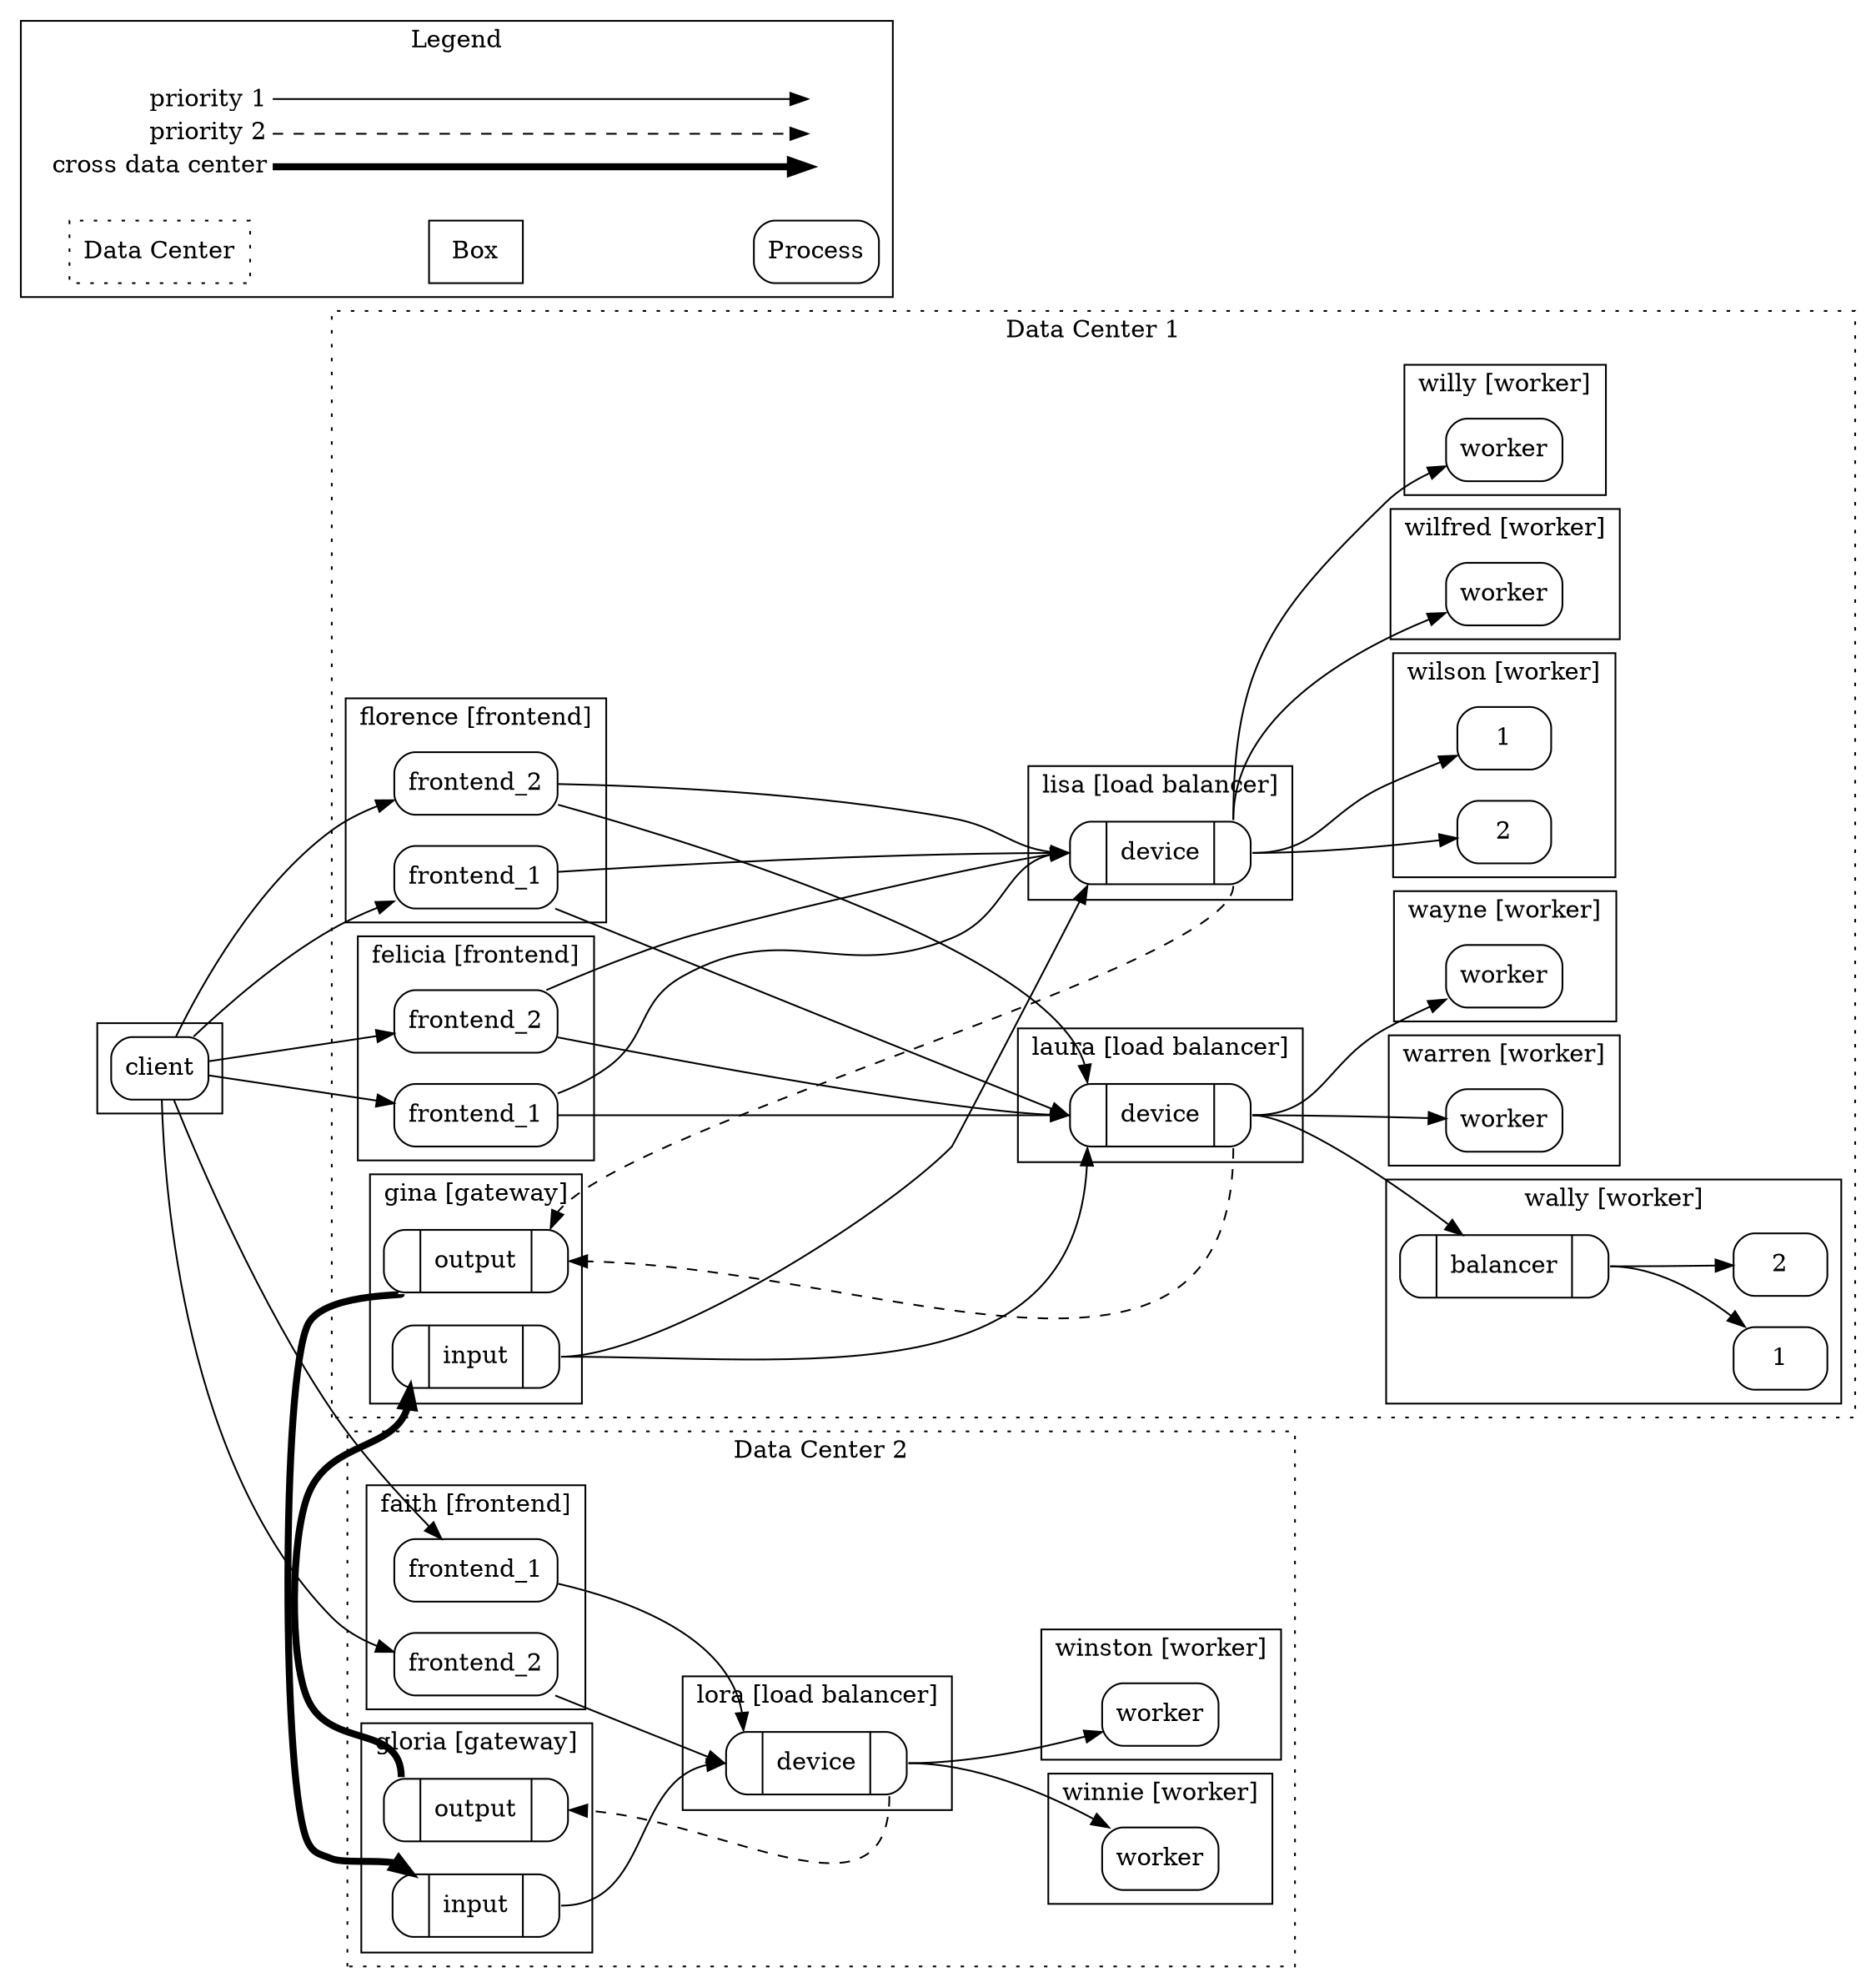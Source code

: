 digraph topology {
    node [style=rounded shape=box]
    subgraph cluster_DC1 {

        // Frontends

        subgraph cluster_felicia {
            felicia_1 [label=frontend_1]
            felicia_2 [label=frontend_2]

            label="felicia [frontend]"
            ip="127.1.5.1"
        }

        subgraph cluster_florence {
            florence_1 [label=frontend_1]
            florence_2 [label=frontend_2]

            label="florence [frontend]"
            ip="127.1.5.2"
        }

        // Load Balancers

        subgraph cluster_gina {
            gina_input [shape="record" label="{<ext> | input | <int>}" appname=input]
            gina_output [shape="record" label="{<ext> | output | <int>}" appname=output]

            label="gina [gateway]"
            ip="127.1.6.1"
        }

        subgraph cluster_laura {
            laura_device [shape="record" label="{<in> | device | <out>}" appname=device]
            label="laura [load balancer]"
            ip="127.1.11.1"
        }
        subgraph cluster_lisa {
            lisa_device [shape="record" label="{<in> | device | <out>}" appname=device]
            label="lisa [load balancer]"
            ip="127.1.11.2"
        }

        // frontends/gateways to load balancer connections

        gina_input:int -> laura_device:in [minlen=2]
        gina_input:int -> lisa_device:in [minlen=2]
        {felicia_1 felicia_2 florence_1 florence_2} -> laura_device:in [minlen=2]
        {felicia_1 felicia_2 florence_1 florence_2} -> lisa_device:in [minlen=2]
        laura_device:out -> gina_output:int [style=dashed priority=2]
        lisa_device:out -> gina_output:int [style=dashed priority=2]

        // Workers

        subgraph cluster_wally {
            edge [minlen=1]
            wally_lb [shape="record" label="{<in> | balancer | <out>}" appname=device]
            wally_1 [label="1" appname=worker_1]
            wally_2 [label="2" appname=worker_2]
            wally_lb:out -> {wally_1 wally_2}

            label="wally [worker]"
            ip="127.1.22.1"
        }

        subgraph cluster_wilson {
            wilson_1 [label="1" appname=worker_1]
            wilson_2 [label="2" appname=worker_2]

            label="wilson [worker]"
            ip="127.1.22.2"
        }

        subgraph cluster_warren { warren [label=worker]; label="warren [worker]"; ip="127.1.22.3" }
        subgraph cluster_wayne { wayne [label=worker]; label="wayne [worker]"; ip="127.1.22.4" }
        subgraph cluster_wilfred { wilfred [label=worker]; label="wilfred [worker]"; ip="127.1.22.4" }
        subgraph cluster_willy { willy [label=worker]; label="willy [worker]"; ip="127.1.22.4" }

        // Worker connections

        laura_device:out -> {wally_lb:in warren wayne}
        lisa_device:out -> {wilson_1 wilson_2 wilfred willy}

        label="Data Center 1"
        style=dotted
    }

    subgraph cluster_DC2 {

        subgraph cluster_faith {
            faith_1 [label=frontend_1]
            faith_2 [label=frontend_2]

            label="faith [frontend]"
            ip="127.2.5.1"
        }

        subgraph cluster_gloria {
            gloria_input [shape="record" label="{<ext> | input | <int>}" appname=input]
            gloria_output [shape="record" label="{<ext> | output | <int>}" appname=output]
            label="gloria [gateway]"
            ip="127.2.6.1"
        }

        subgraph cluster_lora {
            lora_device [shape="record" label="{<in> | device | <out>}" appname=device]
            label="lora [load balancer]"
            ip="127.2.11.1"
        }

        gloria_input:int -> lora_device:in
        {faith_1 faith_2} -> lora_device:in
        lora_device:out -> gloria_output:int [style=dashed priority=2]

        subgraph cluster_winnie { winnie [label=worker]; label="winnie [worker]"; ip="127.2.22.1" }
        subgraph cluster_winston { winston [label=worker]; label="winston [worker]"; ip="127.2.22.2" }

        lora_device:out -> {winnie winston}

        label="Data Center 2"
        style=dotted
    }

    // Cross data-center connections
    gloria_output:ext -> gina_input:ext [minlen=0 penwidth=4]
    gina_output:ext -> gloria_input:ext [minlen=0 penwidth=4]


    // Finally or imaginary clients

    subgraph cluster_client {
        client
        external=yes
    }

    client -> {felicia_1 felicia_2 florence_1 florence_2 faith_1 faith_2}

    // Legend hack
    subgraph cluster_legend {
        key [shape=plaintext
            label=<<table border="0" cellpadding="2" cellspacing="0" cellborder="0">
            <tr><td align="right" port="i1">priority 1</td></tr>
            <tr><td align="right" port="i2">priority 2</td></tr>
            <tr><td align="right" port="i3">cross data center</td></tr>
            </table>>]
        key2 [shape=plaintext
            label=<<table border="0" cellpadding="2" cellspacing="0" cellborder="0">
            <tr><td port="i1">&nbsp;</td></tr>
            <tr><td port="i2">&nbsp;</td></tr>
            <tr><td port="i3">&nbsp;</td></tr>
            </table>>]
        key:i1:e -> key2:i1:w [minlen=2]
        key:i2:e -> key2:i2:w [style=dashed minlen=2]
        key:i3:e -> key2:i3:w [penwidth=4 minlen=2]

        dc [label="Data Center" style=dotted]
        box [label="Box" style=""]
        process [label="Process" style=rounded]

        dc -> box -> process [style=invis minlen=1]

        label="Legend"
        annotation=true
    }

    rankdir=LR
}
